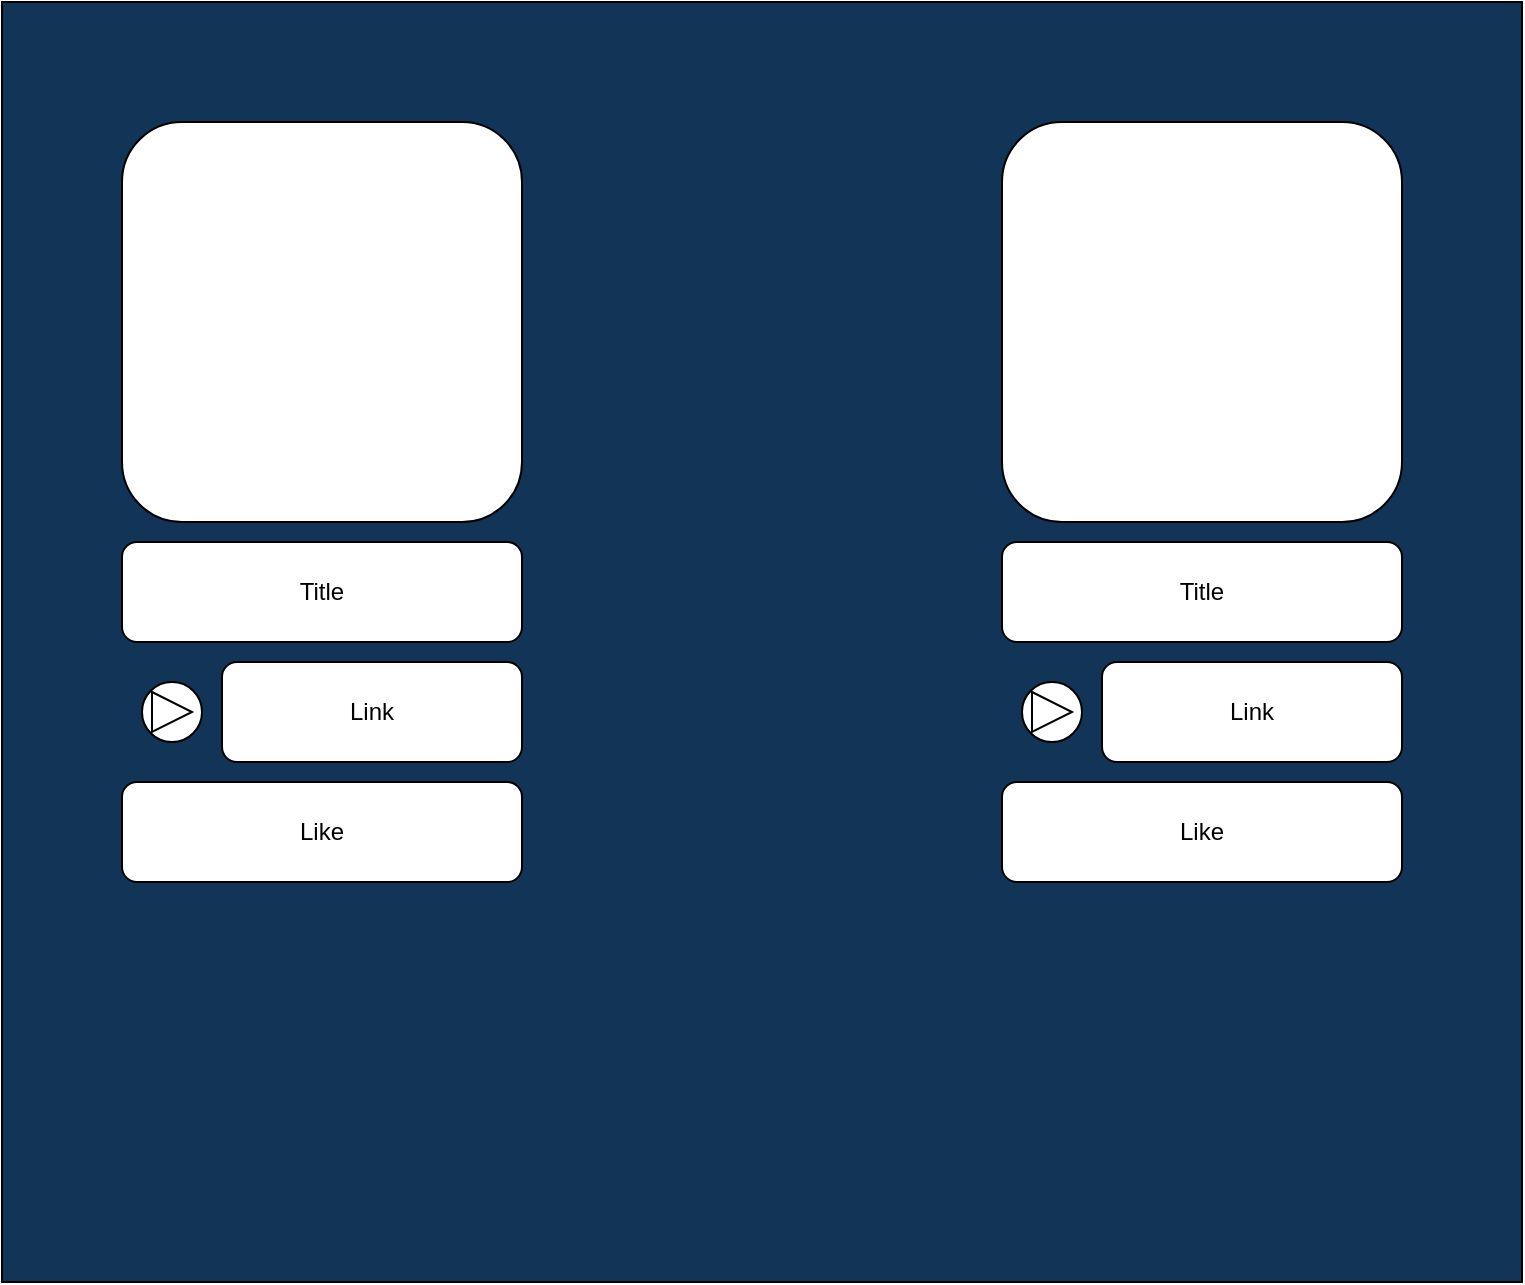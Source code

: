 <mxfile version="13.8.0"><diagram id="KRcKP4XlSuE2si1LSMrV" name="Page-1"><mxGraphModel dx="1242" dy="682" grid="1" gridSize="10" guides="1" tooltips="1" connect="1" arrows="1" fold="1" page="1" pageScale="1" pageWidth="850" pageHeight="1100" math="0" shadow="0"><root><mxCell id="0"/><mxCell id="1" parent="0"/><mxCell id="kfWZXMHvXZ-nb3ZjRqK3-1" value="" style="rounded=0;whiteSpace=wrap;html=1;fillColor=#123456;" vertex="1" parent="1"><mxGeometry x="40" y="40" width="760" height="640" as="geometry"/></mxCell><mxCell id="kfWZXMHvXZ-nb3ZjRqK3-2" value="" style="rounded=1;whiteSpace=wrap;html=1;fillColor=#FFFFFF;" vertex="1" parent="1"><mxGeometry x="100" y="100" width="200" height="200" as="geometry"/></mxCell><mxCell id="kfWZXMHvXZ-nb3ZjRqK3-3" value="" style="rounded=1;whiteSpace=wrap;html=1;fillColor=#FFFFFF;" vertex="1" parent="1"><mxGeometry x="540" y="100" width="200" height="200" as="geometry"/></mxCell><mxCell id="kfWZXMHvXZ-nb3ZjRqK3-4" value="" style="rounded=1;whiteSpace=wrap;html=1;fillColor=#FFFFFF;" vertex="1" parent="1"><mxGeometry x="100" y="310" width="200" height="50" as="geometry"/></mxCell><mxCell id="kfWZXMHvXZ-nb3ZjRqK3-5" value="" style="rounded=1;whiteSpace=wrap;html=1;fillColor=#FFFFFF;" vertex="1" parent="1"><mxGeometry x="540" y="310" width="200" height="50" as="geometry"/></mxCell><mxCell id="kfWZXMHvXZ-nb3ZjRqK3-6" value="" style="rounded=1;whiteSpace=wrap;html=1;fillColor=#FFFFFF;" vertex="1" parent="1"><mxGeometry x="150" y="370" width="150" height="50" as="geometry"/></mxCell><mxCell id="kfWZXMHvXZ-nb3ZjRqK3-7" value="" style="rounded=1;whiteSpace=wrap;html=1;fillColor=#FFFFFF;" vertex="1" parent="1"><mxGeometry x="590" y="370" width="150" height="50" as="geometry"/></mxCell><mxCell id="kfWZXMHvXZ-nb3ZjRqK3-8" value="" style="rounded=1;whiteSpace=wrap;html=1;fillColor=#FFFFFF;" vertex="1" parent="1"><mxGeometry x="100" y="430" width="200" height="50" as="geometry"/></mxCell><mxCell id="kfWZXMHvXZ-nb3ZjRqK3-9" value="" style="rounded=1;whiteSpace=wrap;html=1;fillColor=#FFFFFF;" vertex="1" parent="1"><mxGeometry x="540" y="430" width="200" height="50" as="geometry"/></mxCell><mxCell id="kfWZXMHvXZ-nb3ZjRqK3-10" value="Title" style="text;html=1;strokeColor=none;fillColor=none;align=center;verticalAlign=middle;whiteSpace=wrap;rounded=0;" vertex="1" parent="1"><mxGeometry x="110" y="325" width="180" height="20" as="geometry"/></mxCell><mxCell id="kfWZXMHvXZ-nb3ZjRqK3-11" value="Title" style="text;html=1;strokeColor=none;fillColor=none;align=center;verticalAlign=middle;whiteSpace=wrap;rounded=0;" vertex="1" parent="1"><mxGeometry x="550" y="325" width="180" height="20" as="geometry"/></mxCell><mxCell id="kfWZXMHvXZ-nb3ZjRqK3-12" value="Link" style="text;html=1;strokeColor=none;fillColor=none;align=center;verticalAlign=middle;whiteSpace=wrap;rounded=0;" vertex="1" parent="1"><mxGeometry x="160" y="385" width="130" height="20" as="geometry"/></mxCell><mxCell id="kfWZXMHvXZ-nb3ZjRqK3-13" value="Link" style="text;html=1;strokeColor=none;fillColor=none;align=center;verticalAlign=middle;whiteSpace=wrap;rounded=0;" vertex="1" parent="1"><mxGeometry x="600" y="385" width="130" height="20" as="geometry"/></mxCell><mxCell id="kfWZXMHvXZ-nb3ZjRqK3-14" value="Like" style="text;html=1;strokeColor=none;fillColor=none;align=center;verticalAlign=middle;whiteSpace=wrap;rounded=0;" vertex="1" parent="1"><mxGeometry x="110" y="445" width="180" height="20" as="geometry"/></mxCell><mxCell id="kfWZXMHvXZ-nb3ZjRqK3-15" value="Like" style="text;html=1;strokeColor=none;fillColor=none;align=center;verticalAlign=middle;whiteSpace=wrap;rounded=0;" vertex="1" parent="1"><mxGeometry x="550" y="445" width="180" height="20" as="geometry"/></mxCell><mxCell id="kfWZXMHvXZ-nb3ZjRqK3-16" value="" style="ellipse;whiteSpace=wrap;html=1;aspect=fixed;fillColor=#FFFFFF;" vertex="1" parent="1"><mxGeometry x="110" y="380" width="30" height="30" as="geometry"/></mxCell><mxCell id="kfWZXMHvXZ-nb3ZjRqK3-17" value="" style="ellipse;whiteSpace=wrap;html=1;aspect=fixed;fillColor=#FFFFFF;" vertex="1" parent="1"><mxGeometry x="550" y="380" width="30" height="30" as="geometry"/></mxCell><mxCell id="kfWZXMHvXZ-nb3ZjRqK3-18" value="" style="triangle;whiteSpace=wrap;html=1;fillColor=#FFFFFF;" vertex="1" parent="1"><mxGeometry x="115" y="385" width="20" height="20" as="geometry"/></mxCell><mxCell id="kfWZXMHvXZ-nb3ZjRqK3-19" value="" style="triangle;whiteSpace=wrap;html=1;fillColor=#FFFFFF;" vertex="1" parent="1"><mxGeometry x="555" y="385" width="20" height="20" as="geometry"/></mxCell></root></mxGraphModel></diagram></mxfile>